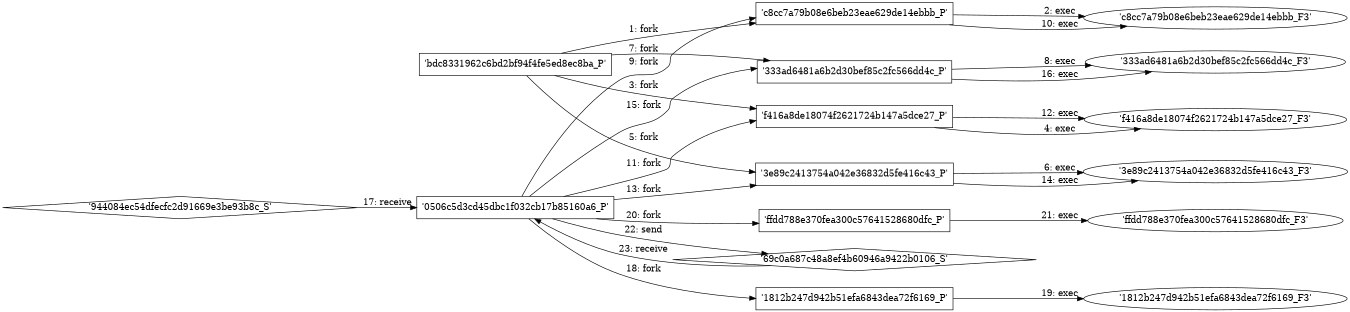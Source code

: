 digraph "D:\Learning\Paper\apt\基于CTI的攻击预警\Dataset\攻击图\ASGfromALLCTI\Several Cryptojacking Apps Found on Microsoft Store.dot" {
rankdir="LR"
size="9"
fixedsize="false"
splines="true"
nodesep=0.3
ranksep=0
fontsize=10
overlap="scalexy"
engine= "neato"
	"'bdc8331962c6bd2bf94f4fe5ed8ec8ba_P'" [node_type=Process shape=box]
	"'c8cc7a79b08e6beb23eae629de14ebbb_P'" [node_type=Process shape=box]
	"'bdc8331962c6bd2bf94f4fe5ed8ec8ba_P'" -> "'c8cc7a79b08e6beb23eae629de14ebbb_P'" [label="1: fork"]
	"'c8cc7a79b08e6beb23eae629de14ebbb_P'" [node_type=Process shape=box]
	"'c8cc7a79b08e6beb23eae629de14ebbb_F3'" [node_type=File shape=ellipse]
	"'c8cc7a79b08e6beb23eae629de14ebbb_P'" -> "'c8cc7a79b08e6beb23eae629de14ebbb_F3'" [label="2: exec"]
	"'bdc8331962c6bd2bf94f4fe5ed8ec8ba_P'" [node_type=Process shape=box]
	"'f416a8de18074f2621724b147a5dce27_P'" [node_type=Process shape=box]
	"'bdc8331962c6bd2bf94f4fe5ed8ec8ba_P'" -> "'f416a8de18074f2621724b147a5dce27_P'" [label="3: fork"]
	"'f416a8de18074f2621724b147a5dce27_P'" [node_type=Process shape=box]
	"'f416a8de18074f2621724b147a5dce27_F3'" [node_type=File shape=ellipse]
	"'f416a8de18074f2621724b147a5dce27_P'" -> "'f416a8de18074f2621724b147a5dce27_F3'" [label="4: exec"]
	"'bdc8331962c6bd2bf94f4fe5ed8ec8ba_P'" [node_type=Process shape=box]
	"'3e89c2413754a042e36832d5fe416c43_P'" [node_type=Process shape=box]
	"'bdc8331962c6bd2bf94f4fe5ed8ec8ba_P'" -> "'3e89c2413754a042e36832d5fe416c43_P'" [label="5: fork"]
	"'3e89c2413754a042e36832d5fe416c43_P'" [node_type=Process shape=box]
	"'3e89c2413754a042e36832d5fe416c43_F3'" [node_type=File shape=ellipse]
	"'3e89c2413754a042e36832d5fe416c43_P'" -> "'3e89c2413754a042e36832d5fe416c43_F3'" [label="6: exec"]
	"'bdc8331962c6bd2bf94f4fe5ed8ec8ba_P'" [node_type=Process shape=box]
	"'333ad6481a6b2d30bef85c2fc566dd4c_P'" [node_type=Process shape=box]
	"'bdc8331962c6bd2bf94f4fe5ed8ec8ba_P'" -> "'333ad6481a6b2d30bef85c2fc566dd4c_P'" [label="7: fork"]
	"'333ad6481a6b2d30bef85c2fc566dd4c_P'" [node_type=Process shape=box]
	"'333ad6481a6b2d30bef85c2fc566dd4c_F3'" [node_type=File shape=ellipse]
	"'333ad6481a6b2d30bef85c2fc566dd4c_P'" -> "'333ad6481a6b2d30bef85c2fc566dd4c_F3'" [label="8: exec"]
	"'0506c5d3cd45dbc1f032cb17b85160a6_P'" [node_type=Process shape=box]
	"'c8cc7a79b08e6beb23eae629de14ebbb_P'" [node_type=Process shape=box]
	"'0506c5d3cd45dbc1f032cb17b85160a6_P'" -> "'c8cc7a79b08e6beb23eae629de14ebbb_P'" [label="9: fork"]
	"'c8cc7a79b08e6beb23eae629de14ebbb_P'" [node_type=Process shape=box]
	"'c8cc7a79b08e6beb23eae629de14ebbb_F3'" [node_type=File shape=ellipse]
	"'c8cc7a79b08e6beb23eae629de14ebbb_P'" -> "'c8cc7a79b08e6beb23eae629de14ebbb_F3'" [label="10: exec"]
	"'0506c5d3cd45dbc1f032cb17b85160a6_P'" [node_type=Process shape=box]
	"'f416a8de18074f2621724b147a5dce27_P'" [node_type=Process shape=box]
	"'0506c5d3cd45dbc1f032cb17b85160a6_P'" -> "'f416a8de18074f2621724b147a5dce27_P'" [label="11: fork"]
	"'f416a8de18074f2621724b147a5dce27_P'" [node_type=Process shape=box]
	"'f416a8de18074f2621724b147a5dce27_F3'" [node_type=File shape=ellipse]
	"'f416a8de18074f2621724b147a5dce27_P'" -> "'f416a8de18074f2621724b147a5dce27_F3'" [label="12: exec"]
	"'0506c5d3cd45dbc1f032cb17b85160a6_P'" [node_type=Process shape=box]
	"'3e89c2413754a042e36832d5fe416c43_P'" [node_type=Process shape=box]
	"'0506c5d3cd45dbc1f032cb17b85160a6_P'" -> "'3e89c2413754a042e36832d5fe416c43_P'" [label="13: fork"]
	"'3e89c2413754a042e36832d5fe416c43_P'" [node_type=Process shape=box]
	"'3e89c2413754a042e36832d5fe416c43_F3'" [node_type=File shape=ellipse]
	"'3e89c2413754a042e36832d5fe416c43_P'" -> "'3e89c2413754a042e36832d5fe416c43_F3'" [label="14: exec"]
	"'0506c5d3cd45dbc1f032cb17b85160a6_P'" [node_type=Process shape=box]
	"'333ad6481a6b2d30bef85c2fc566dd4c_P'" [node_type=Process shape=box]
	"'0506c5d3cd45dbc1f032cb17b85160a6_P'" -> "'333ad6481a6b2d30bef85c2fc566dd4c_P'" [label="15: fork"]
	"'333ad6481a6b2d30bef85c2fc566dd4c_P'" [node_type=Process shape=box]
	"'333ad6481a6b2d30bef85c2fc566dd4c_F3'" [node_type=File shape=ellipse]
	"'333ad6481a6b2d30bef85c2fc566dd4c_P'" -> "'333ad6481a6b2d30bef85c2fc566dd4c_F3'" [label="16: exec"]
	"'0506c5d3cd45dbc1f032cb17b85160a6_P'" [node_type=Process shape=box]
	"'944084ec54dfecfc2d91669e3be93b8c_S'" [node_type=Socket shape=diamond]
	"'944084ec54dfecfc2d91669e3be93b8c_S'" -> "'0506c5d3cd45dbc1f032cb17b85160a6_P'" [label="17: receive"]
	"'0506c5d3cd45dbc1f032cb17b85160a6_P'" [node_type=Process shape=box]
	"'1812b247d942b51efa6843dea72f6169_P'" [node_type=Process shape=box]
	"'0506c5d3cd45dbc1f032cb17b85160a6_P'" -> "'1812b247d942b51efa6843dea72f6169_P'" [label="18: fork"]
	"'1812b247d942b51efa6843dea72f6169_P'" [node_type=Process shape=box]
	"'1812b247d942b51efa6843dea72f6169_F3'" [node_type=File shape=ellipse]
	"'1812b247d942b51efa6843dea72f6169_P'" -> "'1812b247d942b51efa6843dea72f6169_F3'" [label="19: exec"]
	"'0506c5d3cd45dbc1f032cb17b85160a6_P'" [node_type=Process shape=box]
	"'ffdd788e370fea300c57641528680dfc_P'" [node_type=Process shape=box]
	"'0506c5d3cd45dbc1f032cb17b85160a6_P'" -> "'ffdd788e370fea300c57641528680dfc_P'" [label="20: fork"]
	"'ffdd788e370fea300c57641528680dfc_P'" [node_type=Process shape=box]
	"'ffdd788e370fea300c57641528680dfc_F3'" [node_type=File shape=ellipse]
	"'ffdd788e370fea300c57641528680dfc_P'" -> "'ffdd788e370fea300c57641528680dfc_F3'" [label="21: exec"]
	"'69c0a687c48a8ef4b60946a9422b0106_S'" [node_type=Socket shape=diamond]
	"'0506c5d3cd45dbc1f032cb17b85160a6_P'" [node_type=Process shape=box]
	"'0506c5d3cd45dbc1f032cb17b85160a6_P'" -> "'69c0a687c48a8ef4b60946a9422b0106_S'" [label="22: send"]
	"'69c0a687c48a8ef4b60946a9422b0106_S'" -> "'0506c5d3cd45dbc1f032cb17b85160a6_P'" [label="23: receive"]
}

